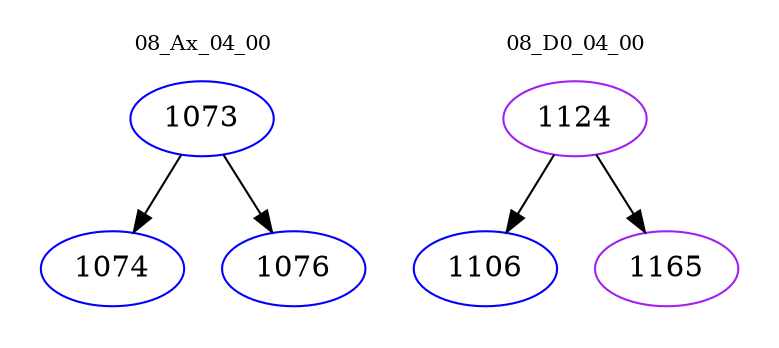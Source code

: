 digraph{
subgraph cluster_0 {
color = white
label = "08_Ax_04_00";
fontsize=10;
T0_1073 [label="1073", color="blue"]
T0_1073 -> T0_1074 [color="black"]
T0_1074 [label="1074", color="blue"]
T0_1073 -> T0_1076 [color="black"]
T0_1076 [label="1076", color="blue"]
}
subgraph cluster_1 {
color = white
label = "08_D0_04_00";
fontsize=10;
T1_1124 [label="1124", color="purple"]
T1_1124 -> T1_1106 [color="black"]
T1_1106 [label="1106", color="blue"]
T1_1124 -> T1_1165 [color="black"]
T1_1165 [label="1165", color="purple"]
}
}
